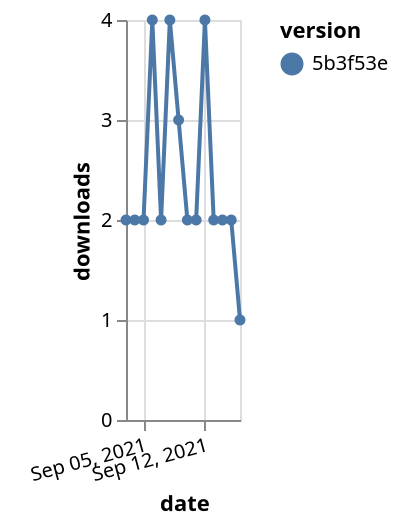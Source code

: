 {"$schema": "https://vega.github.io/schema/vega-lite/v5.json", "description": "A simple bar chart with embedded data.", "data": {"values": [{"date": "2021-09-03", "total": 3114, "delta": 2, "version": "5b3f53e"}, {"date": "2021-09-04", "total": 3116, "delta": 2, "version": "5b3f53e"}, {"date": "2021-09-05", "total": 3118, "delta": 2, "version": "5b3f53e"}, {"date": "2021-09-06", "total": 3122, "delta": 4, "version": "5b3f53e"}, {"date": "2021-09-07", "total": 3124, "delta": 2, "version": "5b3f53e"}, {"date": "2021-09-08", "total": 3128, "delta": 4, "version": "5b3f53e"}, {"date": "2021-09-09", "total": 3131, "delta": 3, "version": "5b3f53e"}, {"date": "2021-09-10", "total": 3133, "delta": 2, "version": "5b3f53e"}, {"date": "2021-09-11", "total": 3135, "delta": 2, "version": "5b3f53e"}, {"date": "2021-09-12", "total": 3139, "delta": 4, "version": "5b3f53e"}, {"date": "2021-09-13", "total": 3141, "delta": 2, "version": "5b3f53e"}, {"date": "2021-09-14", "total": 3143, "delta": 2, "version": "5b3f53e"}, {"date": "2021-09-15", "total": 3145, "delta": 2, "version": "5b3f53e"}, {"date": "2021-09-16", "total": 3146, "delta": 1, "version": "5b3f53e"}]}, "width": "container", "mark": {"type": "line", "point": {"filled": true}}, "encoding": {"x": {"field": "date", "type": "temporal", "timeUnit": "yearmonthdate", "title": "date", "axis": {"labelAngle": -15}}, "y": {"field": "delta", "type": "quantitative", "title": "downloads"}, "color": {"field": "version", "type": "nominal"}, "tooltip": {"field": "delta"}}}